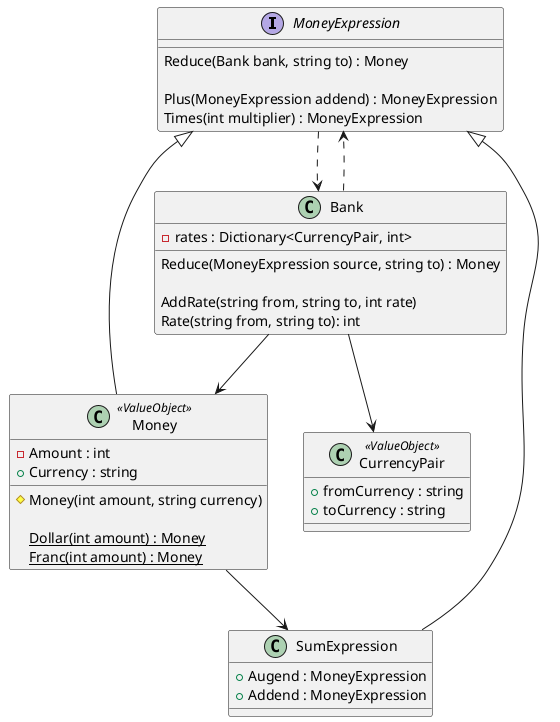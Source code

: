 @startuml

interface MoneyExpression
{
    Reduce(Bank bank, string to) : Money
    
    Plus(MoneyExpression addend) : MoneyExpression
    Times(int multiplier) : MoneyExpression
} 
MoneyExpression ..> Bank

class Money <<ValueObject>>
{
    -Amount : int
    +Currency : string
    
    #Money(int amount, string currency)
    
    {static} Dollar(int amount) : Money
    {static} Franc(int amount) : Money
}
Money --|> MoneyExpression
Money --> SumExpression

class SumExpression
{
    +Augend : MoneyExpression
    +Addend : MoneyExpression
}
SumExpression --|> MoneyExpression

class CurrencyPair <<ValueObject>>
{
    +fromCurrency : string
    +toCurrency : string
}

class Bank
{
    -rates : Dictionary<CurrencyPair, int>

    Reduce(MoneyExpression source, string to) : Money
    
    AddRate(string from, string to, int rate)
    Rate(string from, string to): int
}
Bank --> CurrencyPair
Bank ..> MoneyExpression
Bank --> Money
@enduml